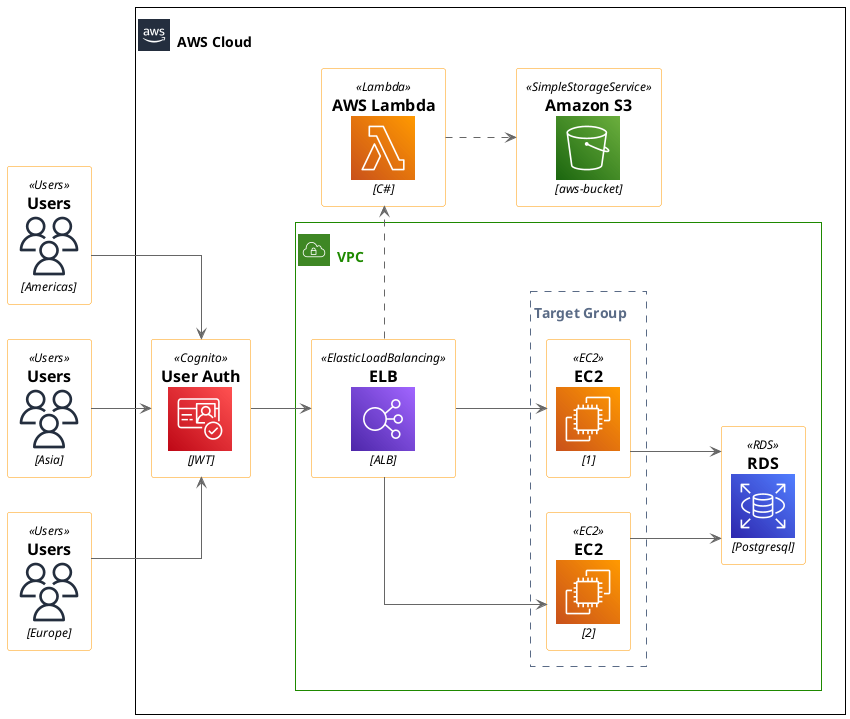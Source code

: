@startuml Aws_Icons_2

scale 1
skinparam linetype ortho
left to right direction

!include <awslib/AWSCommon>
'!include <awslib/AWSSimplified>
!include <awslib/Groups/AWSCloud>
!include <awslib/Groups/VPC>
!include <awslib/Groups/Generic>
!include <awslib/General/Users>
!include <awslib/SecurityIdentityCompliance/Cognito>
!include <awslib/NetworkingContentDelivery/ElasticLoadBalancing>
!include <awslib/Compute/EC2>
!include <awslib/Database/RDS>
!include <awslib/Compute/Lambda>
!include <awslib/Storage/SimpleStorageService>

Users(sources1, "Users", "Americas")
Users(sources2, "Users", "Asia")
Users(sources3, "Users", "Europe")

AWSCloudGroup(cloud) {

  Cognito(userAuth, "User Auth", "JWT")

  VPCGroup(vpc) {
    
    ElasticLoadBalancing(elb, "ELB", "ALB")
    
    GenericGroup(target, "Target Group") {
      EC2(ec21, "EC2", "2")
      EC2(ec22, "EC2", "1")
    }
    
    RDS(rds, "RDS", "Postgresql")
  }
  
  Lambda(lambda, "AWS Lambda", "C#")
  SimpleStorageService(s3, "Amazon S3", "aws-bucket")
}

sources1 --> userAuth
sources2 --> userAuth
sources3 --> userAuth
userAuth --> elb
elb --> ec21
elb --> ec22
ec21 --> rds
ec22 -> rds
elb .right.> lambda
lambda .down.> s3

@enduml